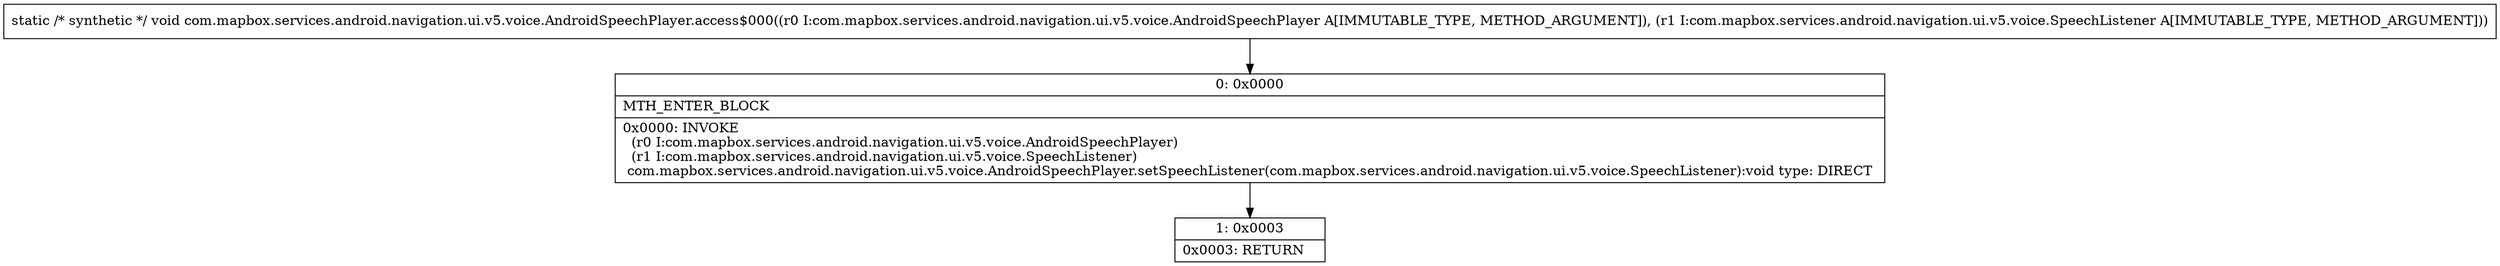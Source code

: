 digraph "CFG forcom.mapbox.services.android.navigation.ui.v5.voice.AndroidSpeechPlayer.access$000(Lcom\/mapbox\/services\/android\/navigation\/ui\/v5\/voice\/AndroidSpeechPlayer;Lcom\/mapbox\/services\/android\/navigation\/ui\/v5\/voice\/SpeechListener;)V" {
Node_0 [shape=record,label="{0\:\ 0x0000|MTH_ENTER_BLOCK\l|0x0000: INVOKE  \l  (r0 I:com.mapbox.services.android.navigation.ui.v5.voice.AndroidSpeechPlayer)\l  (r1 I:com.mapbox.services.android.navigation.ui.v5.voice.SpeechListener)\l com.mapbox.services.android.navigation.ui.v5.voice.AndroidSpeechPlayer.setSpeechListener(com.mapbox.services.android.navigation.ui.v5.voice.SpeechListener):void type: DIRECT \l}"];
Node_1 [shape=record,label="{1\:\ 0x0003|0x0003: RETURN   \l}"];
MethodNode[shape=record,label="{static \/* synthetic *\/ void com.mapbox.services.android.navigation.ui.v5.voice.AndroidSpeechPlayer.access$000((r0 I:com.mapbox.services.android.navigation.ui.v5.voice.AndroidSpeechPlayer A[IMMUTABLE_TYPE, METHOD_ARGUMENT]), (r1 I:com.mapbox.services.android.navigation.ui.v5.voice.SpeechListener A[IMMUTABLE_TYPE, METHOD_ARGUMENT])) }"];
MethodNode -> Node_0;
Node_0 -> Node_1;
}

